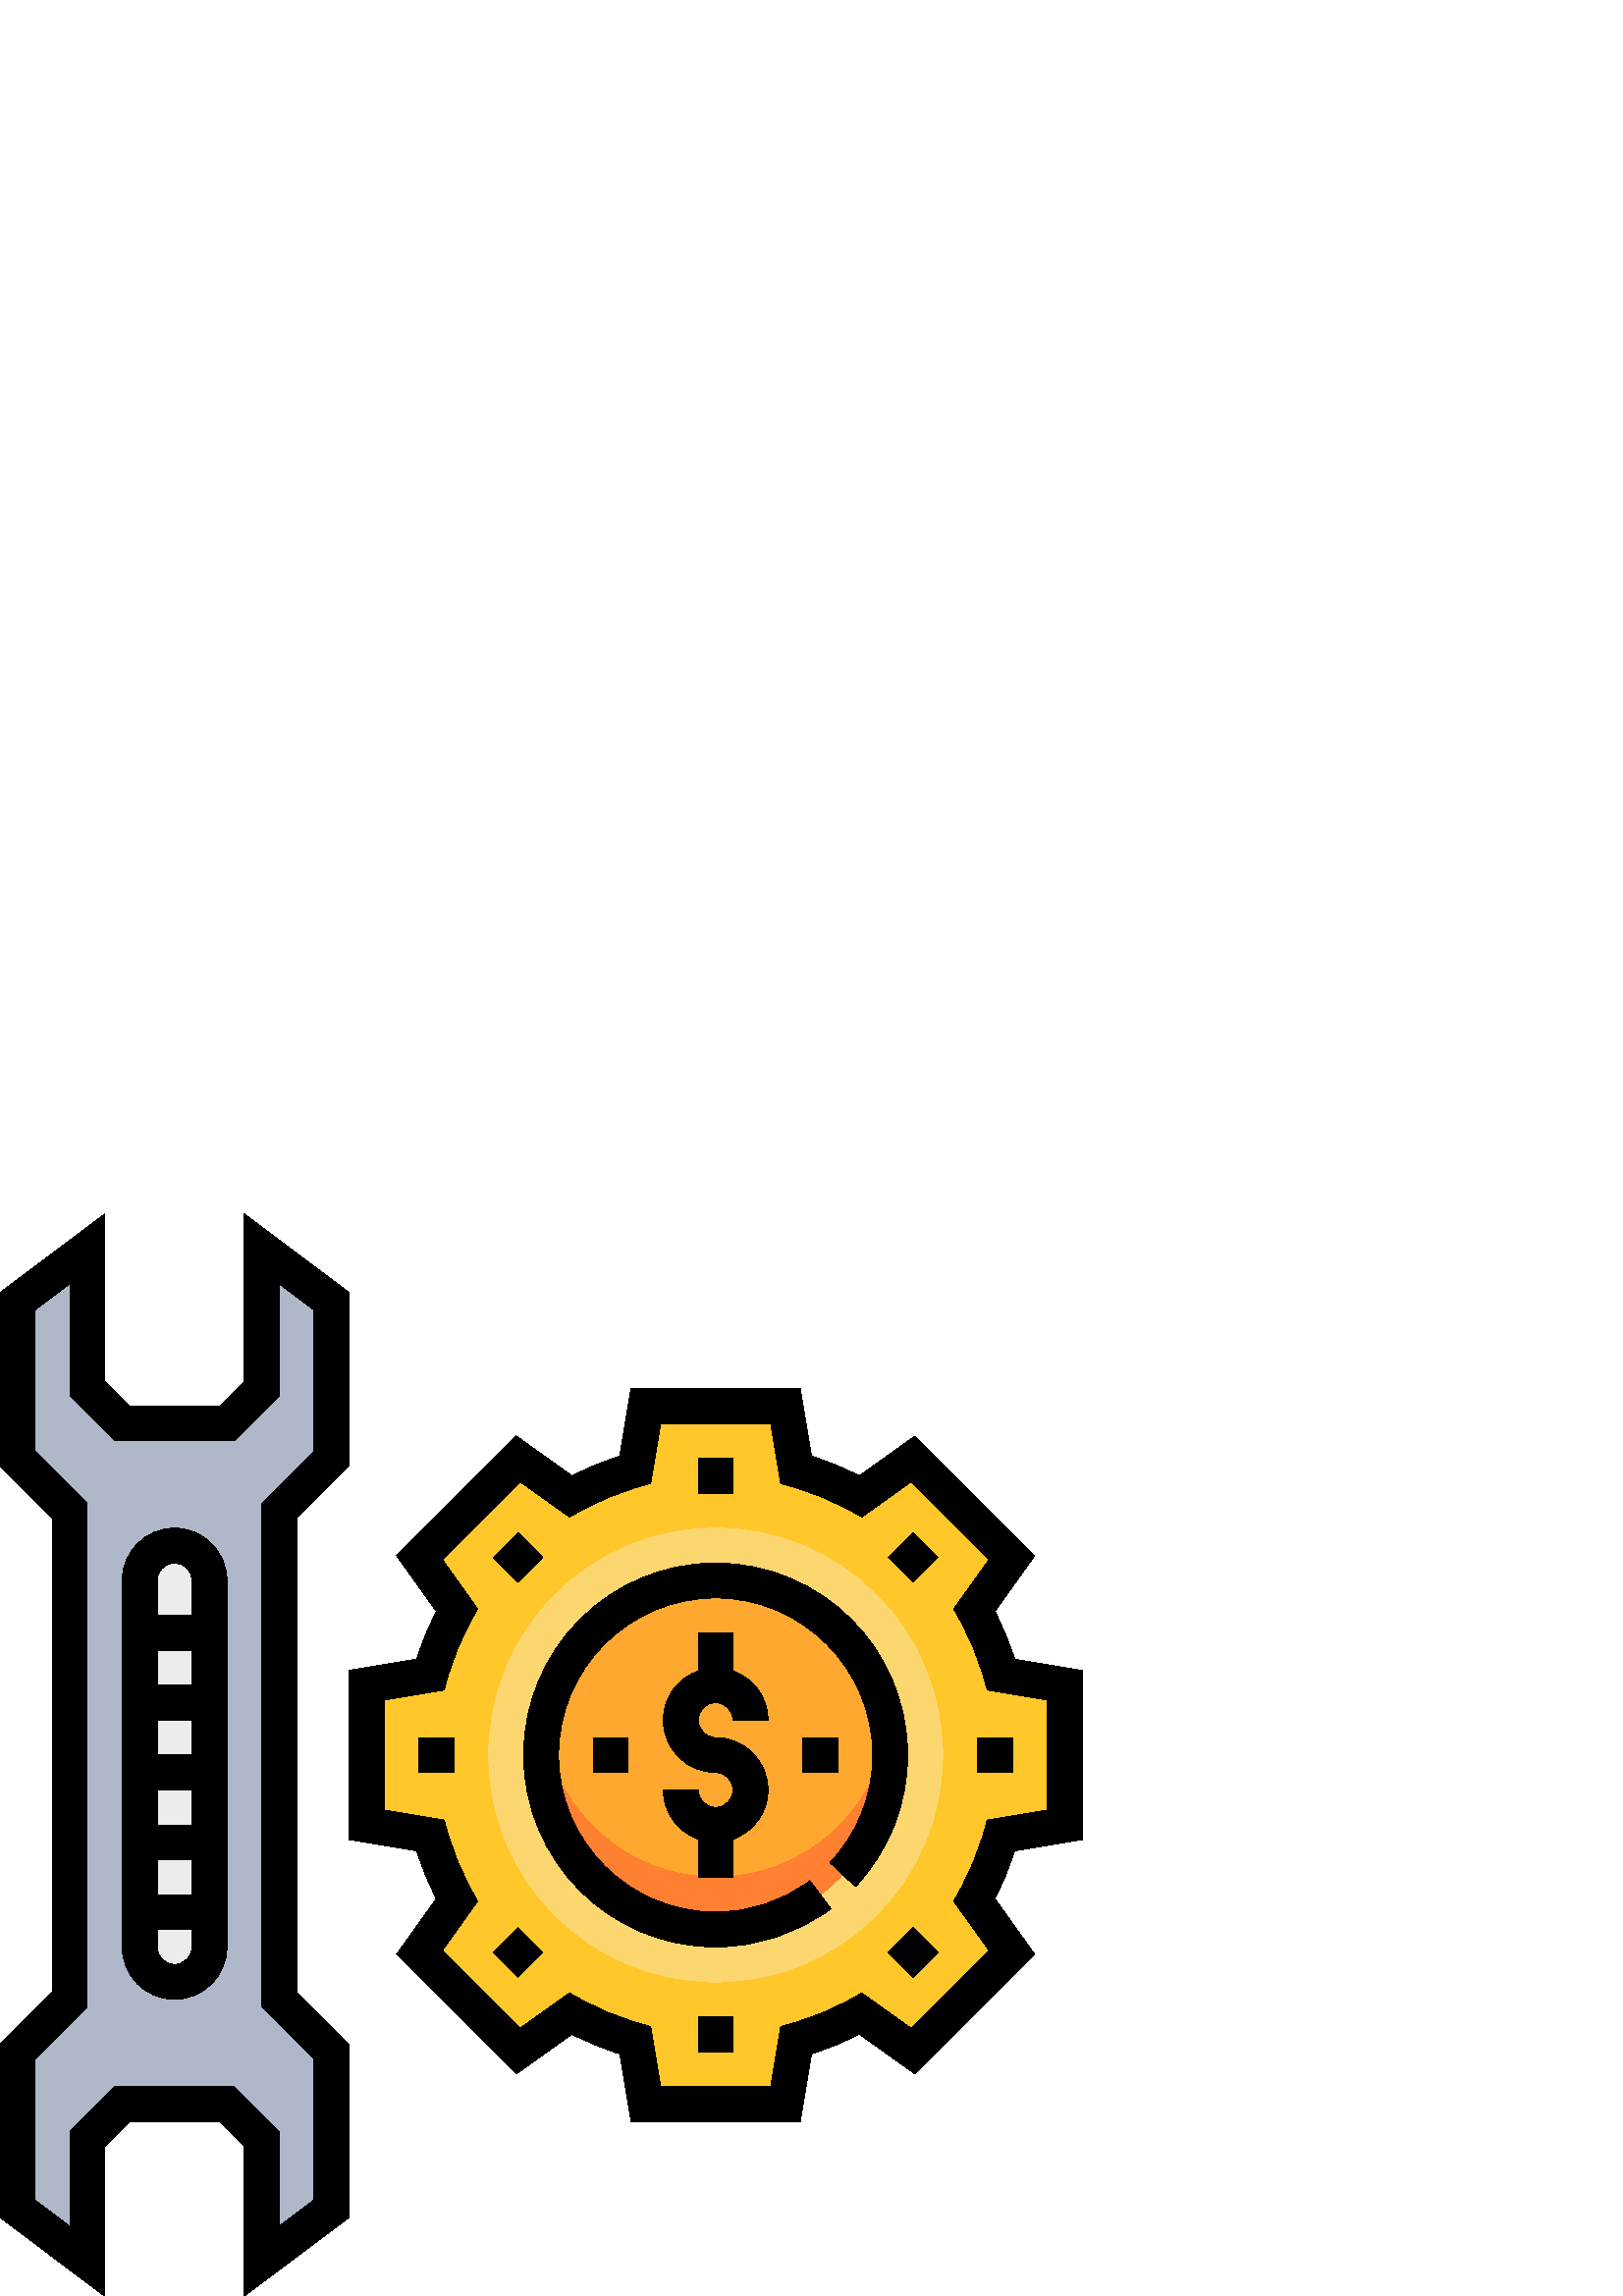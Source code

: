 %!PS-Adobe-3.0 EPSF-3.0
%%Pages: 1
%%DocumentData: Clean7Bit
%%LanguageLevel: 2
%%BoundingBox: 0 -1 397 397
%%EndComments
%%BeginProlog
save
50 dict begin
/q { gsave } bind def
/Q { grestore } bind def
/cm { 6 array astore concat } bind def
/w { setlinewidth } bind def
/J { setlinecap } bind def
/j { setlinejoin } bind def
/M { setmiterlimit } bind def
/d { setdash } bind def
/m { moveto } bind def
/l { lineto } bind def
/c { curveto } bind def
/h { closepath } bind def
/re { exch dup neg 3 1 roll 5 3 roll moveto 0 rlineto
      0 exch rlineto 0 rlineto closepath } bind def
/S { stroke } bind def
/f { fill } bind def
/f* { eofill } bind def
/n { newpath } bind def
/W { clip } bind def
/W* { eoclip } bind def
/BT { } bind def
/ET { } bind def
/pdfmark where { pop globaldict /?pdfmark /exec load put }
    { globaldict begin /?pdfmark /pop load def /pdfmark
    /cleartomark load def end } ifelse
/BDC { mark 3 1 roll /BDC pdfmark } bind def
/EMC { mark /EMC pdfmark } bind def
/cairo_store_point { /cairo_point_y exch def /cairo_point_x exch def } def
/Tj { show currentpoint cairo_store_point } bind def
/TJ {
  {
    dup
    type /stringtype eq
    { show } { -0.001 mul 0 cairo_font_matrix dtransform rmoveto } ifelse
  } forall
  currentpoint cairo_store_point
} bind def
/cairo_selectfont { cairo_font_matrix aload pop pop pop 0 0 6 array astore
    cairo_font exch selectfont cairo_point_x cairo_point_y moveto } bind def
/Tf { pop /cairo_font exch def /cairo_font_matrix where
      { pop cairo_selectfont } if } bind def
/Td { matrix translate cairo_font_matrix matrix concatmatrix dup
      /cairo_font_matrix exch def dup 4 get exch 5 get cairo_store_point
      /cairo_font where { pop cairo_selectfont } if } bind def
/Tm { 2 copy 8 2 roll 6 array astore /cairo_font_matrix exch def
      cairo_store_point /cairo_font where { pop cairo_selectfont } if } bind def
/g { setgray } bind def
/rg { setrgbcolor } bind def
/d1 { setcachedevice } bind def
%%EndProlog
%%BeginSetup
%%EndSetup
%%Page: 1 1
%%BeginPageSetup
%%PageBoundingBox: 0 -1 397 397
%%EndPageSetup
q 0 -1 397 398 rectclip q
1 0.78 0.161 rg
390.398 172.8 m 390.398 223.999 l 367.047 227.89 l 364.699 236.23 361.426
 244.171 357.273 251.57 c 371.016 270.808 l 334.809 307.015 l 315.57 293.273
 l 308.172 297.429 300.23 300.698 291.891 303.046 c 288 326.402 l 236.801
 326.402 l 232.91 303.046 l 224.57 300.698 216.629 297.429 209.23 293.273
 c 189.992 307.015 l 153.785 270.808 l 167.527 251.57 l 163.371 244.171 
160.102 236.23 157.754 227.89 c 134.398 223.999 l 134.398 172.8 l 157.754
 168.909 l 160.102 160.57 163.371 152.628 167.527 145.23 c 153.785 125.991
 l 189.992 89.784 l 209.23 103.527 l 216.629 99.374 224.57 96.101 232.91
 93.753 c 236.801 70.402 l 288 70.402 l 291.891 93.753 l 300.23 96.101 308.172
 99.374 315.57 103.527 c 334.809 89.784 l 371.016 125.991 l 357.273 145.23
 l 361.426 152.628 364.699 160.57 367.047 168.909 c h
390.398 172.8 m f
0.988 0.843 0.439 rg
345.602 198.402 m 345.602 152.448 308.352 115.198 262.398 115.198 c 216.449
 115.198 179.199 152.448 179.199 198.402 c 179.199 244.351 216.449 281.601
 262.398 281.601 c 308.352 281.601 345.602 244.351 345.602 198.402 c h
345.602 198.402 m f
0.996 0.659 0.184 rg
326.398 198.402 m 326.398 163.054 297.746 134.402 262.398 134.402 c 227.055
 134.402 198.398 163.054 198.398 198.402 c 198.398 233.745 227.055 262.402
 262.398 262.402 c 297.746 262.402 326.398 233.745 326.398 198.402 c h
326.398 198.402 m f
1 0.502 0.192 rg
262.398 153.601 m 230.324 153.601 203.84 177.222 199.199 207.999 c 198.727
 204.859 198.398 201.671 198.398 198.402 c 198.398 163.054 227.055 134.402
 262.398 134.402 c 297.746 134.402 326.398 163.054 326.398 198.402 c 326.398
 201.671 326.074 204.859 325.602 207.999 c 320.961 177.222 294.477 153.601
 262.398 153.601 c h
262.398 153.601 m f
0.686 0.722 0.788 rg
25.602 108.8 m 6.398 89.601 l 6.398 31.999 l 32 12.8 l 32 57.601 l 44.801
 70.402 l 83.199 70.402 l 96 57.601 l 96 12.8 l 121.602 31.999 l 121.602
 89.601 l 102.398 108.8 l 102.398 287.999 l 121.602 307.198 l 121.602 364.8
 l 96 383.999 l 96 332.8 l 83.199 319.999 l 44.801 319.999 l 32 332.8 l 
32 383.999 l 6.398 364.8 l 6.398 307.198 l 25.602 287.999 l h
25.602 108.8 m f
0.925 g
64 115.198 m 56.93 115.198 51.199 120.929 51.199 127.999 c 51.199 262.402
 l 51.199 269.472 56.93 275.198 64 275.198 c 71.07 275.198 76.801 269.472
 76.801 262.402 c 76.801 127.999 l 76.801 120.929 71.07 115.198 64 115.198
 c h
64 115.198 m f
0 g
108.801 285.351 m 128 304.55 l 128 367.999 l 89.602 396.8 l 89.602 335.448
 l 80.551 326.402 l 47.449 326.402 l 38.398 335.448 l 38.398 396.8 l 0 367.999
 l 0 304.55 l 19.199 285.351 l 19.199 111.448 l 0 92.249 l 0 28.8 l 38.398
 -0.001 l 38.398 54.952 l 47.449 63.999 l 80.551 63.999 l 89.602 54.952 
l 89.602 -0.001 l 128 28.8 l 128 92.249 l 108.801 111.448 l h
115.199 86.952 m 115.199 35.198 l 102.398 25.601 l 102.398 60.249 l 85.848
 76.8 l 42.152 76.8 l 25.602 60.249 l 25.602 25.601 l 12.801 35.198 l 12.801
 86.952 l 32 106.152 l 32 290.648 l 12.801 309.851 l 12.801 361.601 l 25.602
 371.198 l 25.602 330.152 l 42.152 313.601 l 85.848 313.601 l 102.398 330.152
 l 102.398 371.198 l 115.199 361.601 l 115.199 309.851 l 96 290.648 l 96
 106.152 l h
115.199 86.952 m f
262.398 217.601 m 265.926 217.601 268.801 214.734 268.801 211.198 c 281.602
 211.198 l 281.602 219.534 276.23 226.573 268.801 229.222 c 268.801 243.198
 l 256 243.198 l 256 229.222 l 248.57 226.573 243.199 219.534 243.199 211.198
 c 243.199 200.612 251.812 191.999 262.398 191.999 c 265.926 191.999 268.801
 189.132 268.801 185.601 c 268.801 182.066 265.926 179.198 262.398 179.198
 c 258.875 179.198 256 182.066 256 185.601 c 243.199 185.601 l 243.199 177.269
 248.57 170.226 256 167.577 c 256 153.601 l 268.801 153.601 l 268.801 167.577
 l 276.23 170.226 281.602 177.269 281.602 185.601 c 281.602 196.187 272.984
 204.8 262.398 204.8 c 258.875 204.8 256 207.667 256 211.198 c 256 214.734
 258.875 217.601 262.398 217.601 c h
262.398 217.601 m f
396.801 167.378 m 396.801 229.413 l 372.027 233.55 l 370.078 239.64 367.66
 245.519 364.793 251.093 c 379.371 271.495 l 335.5 315.359 l 315.098 300.788
 l 309.504 303.659 303.629 306.081 297.555 308.019 c 293.422 332.8 l 231.379
 332.8 l 227.25 308.027 l 221.176 306.085 215.301 303.667 209.707 300.792
 c 189.305 315.366 l 145.434 271.499 l 160.012 251.097 l 157.145 245.523
 154.727 239.648 152.781 233.554 c 128 229.421 l 128 167.386 l 152.773 163.253
 l 154.719 157.159 157.141 151.284 160.008 145.71 c 145.426 125.304 l 189.301
 81.433 l 209.703 96.011 l 215.289 93.144 221.164 90.722 227.246 88.78 c
 231.379 63.999 l 293.422 63.999 l 297.547 88.773 l 303.629 90.714 309.504
 93.14 315.09 96.007 c 335.496 81.429 l 379.367 125.3 l 364.789 145.702 
l 367.656 151.277 370.074 157.152 372.02 163.245 c h
362.656 126.687 m 334.117 98.152 l 315.988 111.097 l 312.441 109.109 l 
305.512 105.214 298.016 102.12 290.168 99.909 c 286.258 98.808 l 282.578
 76.8 l 242.223 76.8 l 238.547 98.816 l 234.637 99.917 l 226.789 102.124
 219.297 105.214 212.363 109.112 c 208.82 111.105 l 190.688 98.155 l 162.152
 126.695 l 175.105 144.82 l 173.113 148.366 l 169.23 155.284 166.137 162.777
 163.918 170.644 c 162.816 174.554 l 140.801 178.222 l 140.801 218.585 l
 162.816 222.253 l 163.918 226.163 l 166.133 234.03 169.23 241.523 173.113
 248.441 c 175.105 251.987 l 162.152 270.112 l 190.688 298.655 l 208.82 
285.71 l 212.363 287.698 l 219.309 291.589 226.805 294.687 234.645 296.89
 c 238.555 297.991 l 242.223 319.999 l 282.578 319.999 l 286.254 297.984
 l 290.164 296.882 l 298.004 294.683 305.496 291.589 312.441 287.695 c 315.988
 285.702 l 334.117 298.648 l 362.656 270.105 l 349.703 251.98 l 351.691 
248.437 l 355.578 241.519 358.668 234.023 360.891 226.155 c 361.992 222.245
 l 384 218.577 l 384 178.214 l 361.984 174.546 l 360.883 170.636 l 358.668
 162.773 355.57 155.277 351.688 148.359 c 349.695 144.812 l h
362.656 126.687 m f
64 281.601 m 53.414 281.601 44.801 272.987 44.801 262.402 c 44.801 127.999
 l 44.801 117.413 53.414 108.8 64 108.8 c 74.586 108.8 83.199 117.413 83.199
 127.999 c 83.199 262.402 l 83.199 272.987 74.586 281.601 64 281.601 c h
64 268.8 m 67.527 268.8 70.398 265.933 70.398 262.402 c 70.398 249.601 
l 57.602 249.601 l 57.602 262.402 l 57.602 265.933 60.473 268.8 64 268.8
 c h
57.602 172.8 m 57.602 185.601 l 70.398 185.601 l 70.398 172.8 l h
70.398 159.999 m 70.398 147.198 l 57.602 147.198 l 57.602 159.999 l h
57.602 198.402 m 57.602 211.198 l 70.398 211.198 l 70.398 198.402 l h
57.602 223.999 m 57.602 236.8 l 70.398 236.8 l 70.398 223.999 l h
64 121.601 m 60.473 121.601 57.602 124.468 57.602 127.999 c 57.602 134.402
 l 70.398 134.402 l 70.398 127.999 l 70.398 124.468 67.527 121.601 64 121.601
 c h
64 121.601 m f
294.398 204.8 12.801 -12.801 re f
217.602 204.8 12.797 -12.801 re f
262.398 268.8 m 223.586 268.8 192 237.214 192 198.402 c 192 159.585 223.586
 127.999 262.398 127.999 c 277.777 127.999 292.383 132.87 304.645 142.081
 c 296.961 152.32 l 286.93 144.78 274.98 140.8 262.398 140.8 c 230.645 140.8
 204.801 166.636 204.801 198.402 c 204.801 230.163 230.645 255.999 262.398
 255.999 c 294.156 255.999 320 230.163 320 198.402 c 320 183.659 314.438
 169.644 304.344 158.925 c 313.664 150.152 l 326.004 163.253 332.801 180.39
 332.801 198.402 c 332.801 237.214 301.215 268.8 262.398 268.8 c h
262.398 268.8 m f
256 307.198 12.801 -12.797 re f
199.043 270.804 m 189.992 261.753 l 180.941 270.804 l 189.992 279.855 l
 h
199.043 270.804 m f
153.602 204.8 12.797 -12.801 re f
199.023 125.995 m 189.973 116.945 l 180.922 125.995 l 189.973 135.046 l
 h
199.023 125.995 m f
256 102.402 12.801 -12.801 re f
343.84 126.023 m 334.789 116.972 l 325.738 126.023 l 334.789 135.073 l 
h
343.84 126.023 m f
358.398 204.8 12.801 -12.801 re f
343.848 270.78 m 334.797 261.726 l 325.746 270.777 l 334.793 279.827 l 
h
343.848 270.78 m f
Q Q
showpage
%%Trailer
end restore
%%EOF
